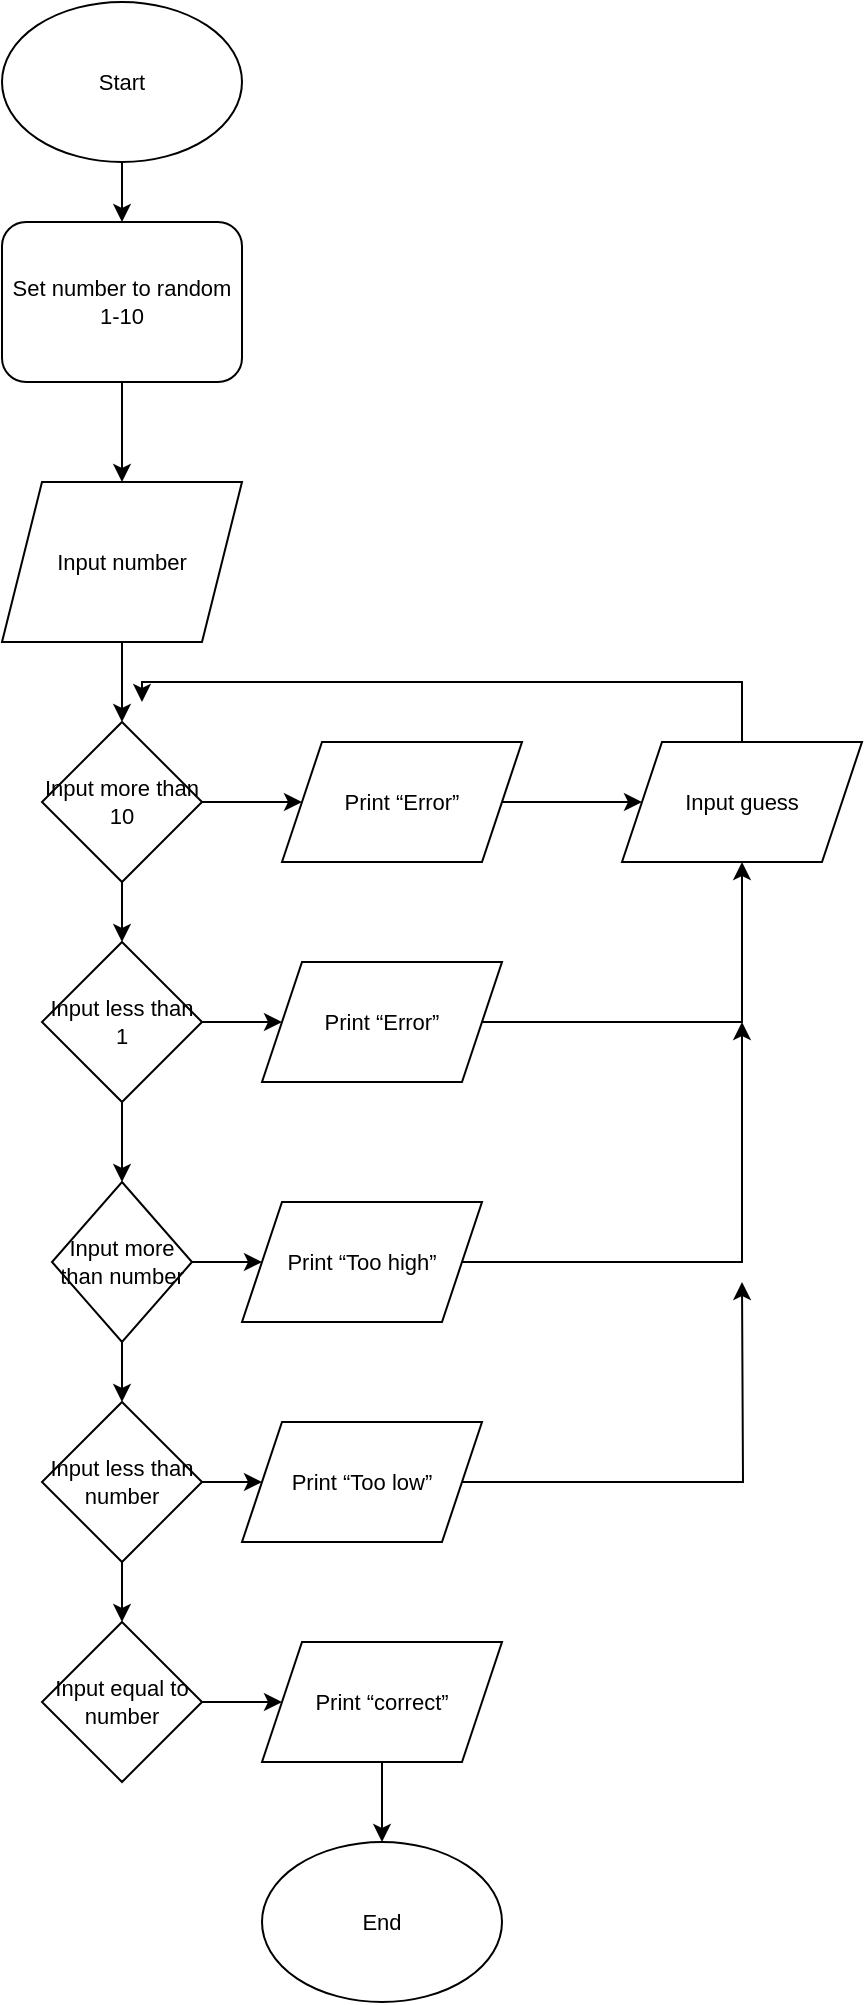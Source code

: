 <mxfile version="20.3.0" type="github">
  <diagram id="AX-320nrzNCnJ81Tb0O5" name="Page-1">
    <mxGraphModel dx="1516" dy="1196" grid="1" gridSize="10" guides="1" tooltips="1" connect="1" arrows="1" fold="1" page="1" pageScale="1" pageWidth="827" pageHeight="1169" math="0" shadow="0">
      <root>
        <mxCell id="0" />
        <mxCell id="1" parent="0" />
        <mxCell id="ITrizKWK8dHggHDbmR2_-7" style="edgeStyle=orthogonalEdgeStyle;shape=connector;rounded=0;orthogonalLoop=1;jettySize=auto;html=1;labelBackgroundColor=default;strokeColor=default;fontFamily=Helvetica;fontSize=11;fontColor=default;endArrow=classic;" edge="1" parent="1" source="ITrizKWK8dHggHDbmR2_-6" target="ITrizKWK8dHggHDbmR2_-8">
          <mxGeometry relative="1" as="geometry">
            <mxPoint x="380" y="400" as="targetPoint" />
          </mxGeometry>
        </mxCell>
        <mxCell id="ITrizKWK8dHggHDbmR2_-6" value="Start" style="ellipse;whiteSpace=wrap;html=1;fontFamily=Helvetica;fontSize=11;fontColor=default;" vertex="1" parent="1">
          <mxGeometry x="320" y="20" width="120" height="80" as="geometry" />
        </mxCell>
        <mxCell id="ITrizKWK8dHggHDbmR2_-9" style="edgeStyle=orthogonalEdgeStyle;shape=connector;rounded=0;orthogonalLoop=1;jettySize=auto;html=1;labelBackgroundColor=default;strokeColor=default;fontFamily=Helvetica;fontSize=11;fontColor=default;endArrow=classic;" edge="1" parent="1" source="ITrizKWK8dHggHDbmR2_-8" target="ITrizKWK8dHggHDbmR2_-10">
          <mxGeometry relative="1" as="geometry">
            <mxPoint x="380" y="520.0" as="targetPoint" />
          </mxGeometry>
        </mxCell>
        <mxCell id="ITrizKWK8dHggHDbmR2_-8" value="Set number to random 1-10" style="rounded=1;whiteSpace=wrap;html=1;fontFamily=Helvetica;fontSize=11;fontColor=default;" vertex="1" parent="1">
          <mxGeometry x="320" y="130" width="120" height="80" as="geometry" />
        </mxCell>
        <mxCell id="ITrizKWK8dHggHDbmR2_-13" style="edgeStyle=orthogonalEdgeStyle;shape=connector;rounded=0;orthogonalLoop=1;jettySize=auto;html=1;labelBackgroundColor=default;strokeColor=default;fontFamily=Helvetica;fontSize=11;fontColor=default;endArrow=classic;" edge="1" parent="1" source="ITrizKWK8dHggHDbmR2_-10" target="ITrizKWK8dHggHDbmR2_-14">
          <mxGeometry relative="1" as="geometry">
            <mxPoint x="380" y="640" as="targetPoint" />
          </mxGeometry>
        </mxCell>
        <mxCell id="ITrizKWK8dHggHDbmR2_-10" value="Input number" style="shape=parallelogram;perimeter=parallelogramPerimeter;whiteSpace=wrap;html=1;fixedSize=1;fontFamily=Helvetica;fontSize=11;fontColor=default;" vertex="1" parent="1">
          <mxGeometry x="320" y="260" width="120" height="80" as="geometry" />
        </mxCell>
        <mxCell id="ITrizKWK8dHggHDbmR2_-15" style="edgeStyle=orthogonalEdgeStyle;shape=connector;rounded=0;orthogonalLoop=1;jettySize=auto;html=1;labelBackgroundColor=default;strokeColor=default;fontFamily=Helvetica;fontSize=11;fontColor=default;endArrow=classic;" edge="1" parent="1" source="ITrizKWK8dHggHDbmR2_-14" target="ITrizKWK8dHggHDbmR2_-16">
          <mxGeometry relative="1" as="geometry">
            <mxPoint x="470" y="680" as="targetPoint" />
          </mxGeometry>
        </mxCell>
        <mxCell id="ITrizKWK8dHggHDbmR2_-17" style="edgeStyle=orthogonalEdgeStyle;shape=connector;rounded=0;orthogonalLoop=1;jettySize=auto;html=1;labelBackgroundColor=default;strokeColor=default;fontFamily=Helvetica;fontSize=11;fontColor=default;endArrow=classic;" edge="1" parent="1" source="ITrizKWK8dHggHDbmR2_-14" target="ITrizKWK8dHggHDbmR2_-18">
          <mxGeometry relative="1" as="geometry">
            <mxPoint x="380" y="760" as="targetPoint" />
          </mxGeometry>
        </mxCell>
        <mxCell id="ITrizKWK8dHggHDbmR2_-14" value="Input more than 10" style="rhombus;whiteSpace=wrap;html=1;fontFamily=Helvetica;fontSize=11;fontColor=default;" vertex="1" parent="1">
          <mxGeometry x="340" y="380" width="80" height="80" as="geometry" />
        </mxCell>
        <mxCell id="ITrizKWK8dHggHDbmR2_-21" style="edgeStyle=orthogonalEdgeStyle;shape=connector;rounded=0;orthogonalLoop=1;jettySize=auto;html=1;labelBackgroundColor=default;strokeColor=default;fontFamily=Helvetica;fontSize=11;fontColor=default;endArrow=classic;" edge="1" parent="1" source="ITrizKWK8dHggHDbmR2_-16" target="ITrizKWK8dHggHDbmR2_-22">
          <mxGeometry relative="1" as="geometry">
            <mxPoint x="640" y="680" as="targetPoint" />
          </mxGeometry>
        </mxCell>
        <mxCell id="ITrizKWK8dHggHDbmR2_-16" value="Print “Error”" style="shape=parallelogram;perimeter=parallelogramPerimeter;whiteSpace=wrap;html=1;fixedSize=1;fontFamily=Helvetica;fontSize=11;fontColor=default;" vertex="1" parent="1">
          <mxGeometry x="460" y="390" width="120" height="60" as="geometry" />
        </mxCell>
        <mxCell id="ITrizKWK8dHggHDbmR2_-19" style="edgeStyle=orthogonalEdgeStyle;shape=connector;rounded=0;orthogonalLoop=1;jettySize=auto;html=1;labelBackgroundColor=default;strokeColor=default;fontFamily=Helvetica;fontSize=11;fontColor=default;endArrow=classic;" edge="1" parent="1" source="ITrizKWK8dHggHDbmR2_-18" target="ITrizKWK8dHggHDbmR2_-20">
          <mxGeometry relative="1" as="geometry">
            <mxPoint x="470" y="790" as="targetPoint" />
          </mxGeometry>
        </mxCell>
        <mxCell id="ITrizKWK8dHggHDbmR2_-26" style="edgeStyle=orthogonalEdgeStyle;shape=connector;rounded=0;orthogonalLoop=1;jettySize=auto;html=1;labelBackgroundColor=default;strokeColor=default;fontFamily=Helvetica;fontSize=11;fontColor=default;endArrow=classic;" edge="1" parent="1" source="ITrizKWK8dHggHDbmR2_-18" target="ITrizKWK8dHggHDbmR2_-37">
          <mxGeometry relative="1" as="geometry">
            <mxPoint x="380" y="860" as="targetPoint" />
          </mxGeometry>
        </mxCell>
        <mxCell id="ITrizKWK8dHggHDbmR2_-18" value="Input less than 1" style="rhombus;whiteSpace=wrap;html=1;strokeColor=default;fontFamily=Helvetica;fontSize=11;fontColor=default;fillColor=default;" vertex="1" parent="1">
          <mxGeometry x="340" y="490" width="80" height="80" as="geometry" />
        </mxCell>
        <mxCell id="ITrizKWK8dHggHDbmR2_-23" style="edgeStyle=orthogonalEdgeStyle;shape=connector;rounded=0;orthogonalLoop=1;jettySize=auto;html=1;entryX=0.5;entryY=1;entryDx=0;entryDy=0;labelBackgroundColor=default;strokeColor=default;fontFamily=Helvetica;fontSize=11;fontColor=default;endArrow=classic;" edge="1" parent="1" source="ITrizKWK8dHggHDbmR2_-20" target="ITrizKWK8dHggHDbmR2_-22">
          <mxGeometry relative="1" as="geometry" />
        </mxCell>
        <mxCell id="ITrizKWK8dHggHDbmR2_-20" value="Print “Error”" style="shape=parallelogram;perimeter=parallelogramPerimeter;whiteSpace=wrap;html=1;fixedSize=1;strokeColor=default;fontFamily=Helvetica;fontSize=11;fontColor=default;fillColor=default;" vertex="1" parent="1">
          <mxGeometry x="450" y="500" width="120" height="60" as="geometry" />
        </mxCell>
        <mxCell id="ITrizKWK8dHggHDbmR2_-38" style="edgeStyle=orthogonalEdgeStyle;shape=connector;rounded=0;orthogonalLoop=1;jettySize=auto;html=1;labelBackgroundColor=default;strokeColor=default;fontFamily=Helvetica;fontSize=11;fontColor=default;endArrow=classic;" edge="1" parent="1" source="ITrizKWK8dHggHDbmR2_-22">
          <mxGeometry relative="1" as="geometry">
            <mxPoint x="390.0" y="370" as="targetPoint" />
            <Array as="points">
              <mxPoint x="690" y="360" />
              <mxPoint x="390" y="360" />
            </Array>
          </mxGeometry>
        </mxCell>
        <mxCell id="ITrizKWK8dHggHDbmR2_-22" value="Input guess" style="shape=parallelogram;perimeter=parallelogramPerimeter;whiteSpace=wrap;html=1;fixedSize=1;strokeColor=default;fontFamily=Helvetica;fontSize=11;fontColor=default;fillColor=default;" vertex="1" parent="1">
          <mxGeometry x="630" y="390" width="120" height="60" as="geometry" />
        </mxCell>
        <mxCell id="ITrizKWK8dHggHDbmR2_-39" style="edgeStyle=orthogonalEdgeStyle;shape=connector;rounded=0;orthogonalLoop=1;jettySize=auto;html=1;labelBackgroundColor=default;strokeColor=default;fontFamily=Helvetica;fontSize=11;fontColor=default;endArrow=classic;" edge="1" parent="1" source="ITrizKWK8dHggHDbmR2_-37" target="ITrizKWK8dHggHDbmR2_-40">
          <mxGeometry relative="1" as="geometry">
            <mxPoint x="450" y="650" as="targetPoint" />
          </mxGeometry>
        </mxCell>
        <mxCell id="ITrizKWK8dHggHDbmR2_-41" style="edgeStyle=orthogonalEdgeStyle;shape=connector;rounded=0;orthogonalLoop=1;jettySize=auto;html=1;labelBackgroundColor=default;strokeColor=default;fontFamily=Helvetica;fontSize=11;fontColor=default;endArrow=classic;" edge="1" parent="1" source="ITrizKWK8dHggHDbmR2_-37" target="ITrizKWK8dHggHDbmR2_-42">
          <mxGeometry relative="1" as="geometry">
            <mxPoint x="380" y="730" as="targetPoint" />
          </mxGeometry>
        </mxCell>
        <mxCell id="ITrizKWK8dHggHDbmR2_-37" value="Input more than number" style="rhombus;whiteSpace=wrap;html=1;strokeColor=default;fontFamily=Helvetica;fontSize=11;fontColor=default;fillColor=default;" vertex="1" parent="1">
          <mxGeometry x="345" y="610" width="70" height="80" as="geometry" />
        </mxCell>
        <mxCell id="ITrizKWK8dHggHDbmR2_-45" style="edgeStyle=orthogonalEdgeStyle;shape=connector;rounded=0;orthogonalLoop=1;jettySize=auto;html=1;labelBackgroundColor=default;strokeColor=default;fontFamily=Helvetica;fontSize=11;fontColor=default;endArrow=classic;" edge="1" parent="1" source="ITrizKWK8dHggHDbmR2_-40">
          <mxGeometry relative="1" as="geometry">
            <mxPoint x="690" y="530" as="targetPoint" />
            <Array as="points">
              <mxPoint x="690" y="650" />
              <mxPoint x="690" y="550" />
            </Array>
          </mxGeometry>
        </mxCell>
        <mxCell id="ITrizKWK8dHggHDbmR2_-40" value="Print “Too high”" style="shape=parallelogram;perimeter=parallelogramPerimeter;whiteSpace=wrap;html=1;fixedSize=1;strokeColor=default;fontFamily=Helvetica;fontSize=11;fontColor=default;fillColor=default;" vertex="1" parent="1">
          <mxGeometry x="440" y="620" width="120" height="60" as="geometry" />
        </mxCell>
        <mxCell id="ITrizKWK8dHggHDbmR2_-43" style="edgeStyle=orthogonalEdgeStyle;shape=connector;rounded=0;orthogonalLoop=1;jettySize=auto;html=1;labelBackgroundColor=default;strokeColor=default;fontFamily=Helvetica;fontSize=11;fontColor=default;endArrow=classic;" edge="1" parent="1" source="ITrizKWK8dHggHDbmR2_-42" target="ITrizKWK8dHggHDbmR2_-44">
          <mxGeometry relative="1" as="geometry">
            <mxPoint x="460" y="760" as="targetPoint" />
          </mxGeometry>
        </mxCell>
        <mxCell id="ITrizKWK8dHggHDbmR2_-47" style="edgeStyle=orthogonalEdgeStyle;shape=connector;rounded=0;orthogonalLoop=1;jettySize=auto;html=1;labelBackgroundColor=default;strokeColor=default;fontFamily=Helvetica;fontSize=11;fontColor=default;endArrow=classic;" edge="1" parent="1" source="ITrizKWK8dHggHDbmR2_-42" target="ITrizKWK8dHggHDbmR2_-48">
          <mxGeometry relative="1" as="geometry">
            <mxPoint x="380" y="840" as="targetPoint" />
          </mxGeometry>
        </mxCell>
        <mxCell id="ITrizKWK8dHggHDbmR2_-42" value="Input less than number" style="rhombus;whiteSpace=wrap;html=1;strokeColor=default;fontFamily=Helvetica;fontSize=11;fontColor=default;fillColor=default;" vertex="1" parent="1">
          <mxGeometry x="340" y="720" width="80" height="80" as="geometry" />
        </mxCell>
        <mxCell id="ITrizKWK8dHggHDbmR2_-46" style="edgeStyle=orthogonalEdgeStyle;shape=connector;rounded=0;orthogonalLoop=1;jettySize=auto;html=1;labelBackgroundColor=default;strokeColor=default;fontFamily=Helvetica;fontSize=11;fontColor=default;endArrow=classic;" edge="1" parent="1" source="ITrizKWK8dHggHDbmR2_-44">
          <mxGeometry relative="1" as="geometry">
            <mxPoint x="690" y="660" as="targetPoint" />
          </mxGeometry>
        </mxCell>
        <mxCell id="ITrizKWK8dHggHDbmR2_-44" value="Print “Too low”" style="shape=parallelogram;perimeter=parallelogramPerimeter;whiteSpace=wrap;html=1;fixedSize=1;strokeColor=default;fontFamily=Helvetica;fontSize=11;fontColor=default;fillColor=default;" vertex="1" parent="1">
          <mxGeometry x="440" y="730" width="120" height="60" as="geometry" />
        </mxCell>
        <mxCell id="ITrizKWK8dHggHDbmR2_-49" style="edgeStyle=orthogonalEdgeStyle;shape=connector;rounded=0;orthogonalLoop=1;jettySize=auto;html=1;labelBackgroundColor=default;strokeColor=default;fontFamily=Helvetica;fontSize=11;fontColor=default;endArrow=classic;" edge="1" parent="1" source="ITrizKWK8dHggHDbmR2_-48" target="ITrizKWK8dHggHDbmR2_-50">
          <mxGeometry relative="1" as="geometry">
            <mxPoint x="470" y="870" as="targetPoint" />
          </mxGeometry>
        </mxCell>
        <mxCell id="ITrizKWK8dHggHDbmR2_-48" value="Input equal to number" style="rhombus;whiteSpace=wrap;html=1;strokeColor=default;fontFamily=Helvetica;fontSize=11;fontColor=default;fillColor=default;" vertex="1" parent="1">
          <mxGeometry x="340" y="830" width="80" height="80" as="geometry" />
        </mxCell>
        <mxCell id="ITrizKWK8dHggHDbmR2_-51" style="edgeStyle=orthogonalEdgeStyle;shape=connector;rounded=0;orthogonalLoop=1;jettySize=auto;html=1;labelBackgroundColor=default;strokeColor=default;fontFamily=Helvetica;fontSize=11;fontColor=default;endArrow=classic;" edge="1" parent="1" source="ITrizKWK8dHggHDbmR2_-50" target="ITrizKWK8dHggHDbmR2_-52">
          <mxGeometry relative="1" as="geometry">
            <mxPoint x="510" y="940" as="targetPoint" />
          </mxGeometry>
        </mxCell>
        <mxCell id="ITrizKWK8dHggHDbmR2_-50" value="Print “correct”" style="shape=parallelogram;perimeter=parallelogramPerimeter;whiteSpace=wrap;html=1;fixedSize=1;strokeColor=default;fontFamily=Helvetica;fontSize=11;fontColor=default;fillColor=default;" vertex="1" parent="1">
          <mxGeometry x="450" y="840" width="120" height="60" as="geometry" />
        </mxCell>
        <mxCell id="ITrizKWK8dHggHDbmR2_-52" value="End" style="ellipse;whiteSpace=wrap;html=1;strokeColor=default;fontFamily=Helvetica;fontSize=11;fontColor=default;fillColor=default;" vertex="1" parent="1">
          <mxGeometry x="450" y="940" width="120" height="80" as="geometry" />
        </mxCell>
      </root>
    </mxGraphModel>
  </diagram>
</mxfile>
